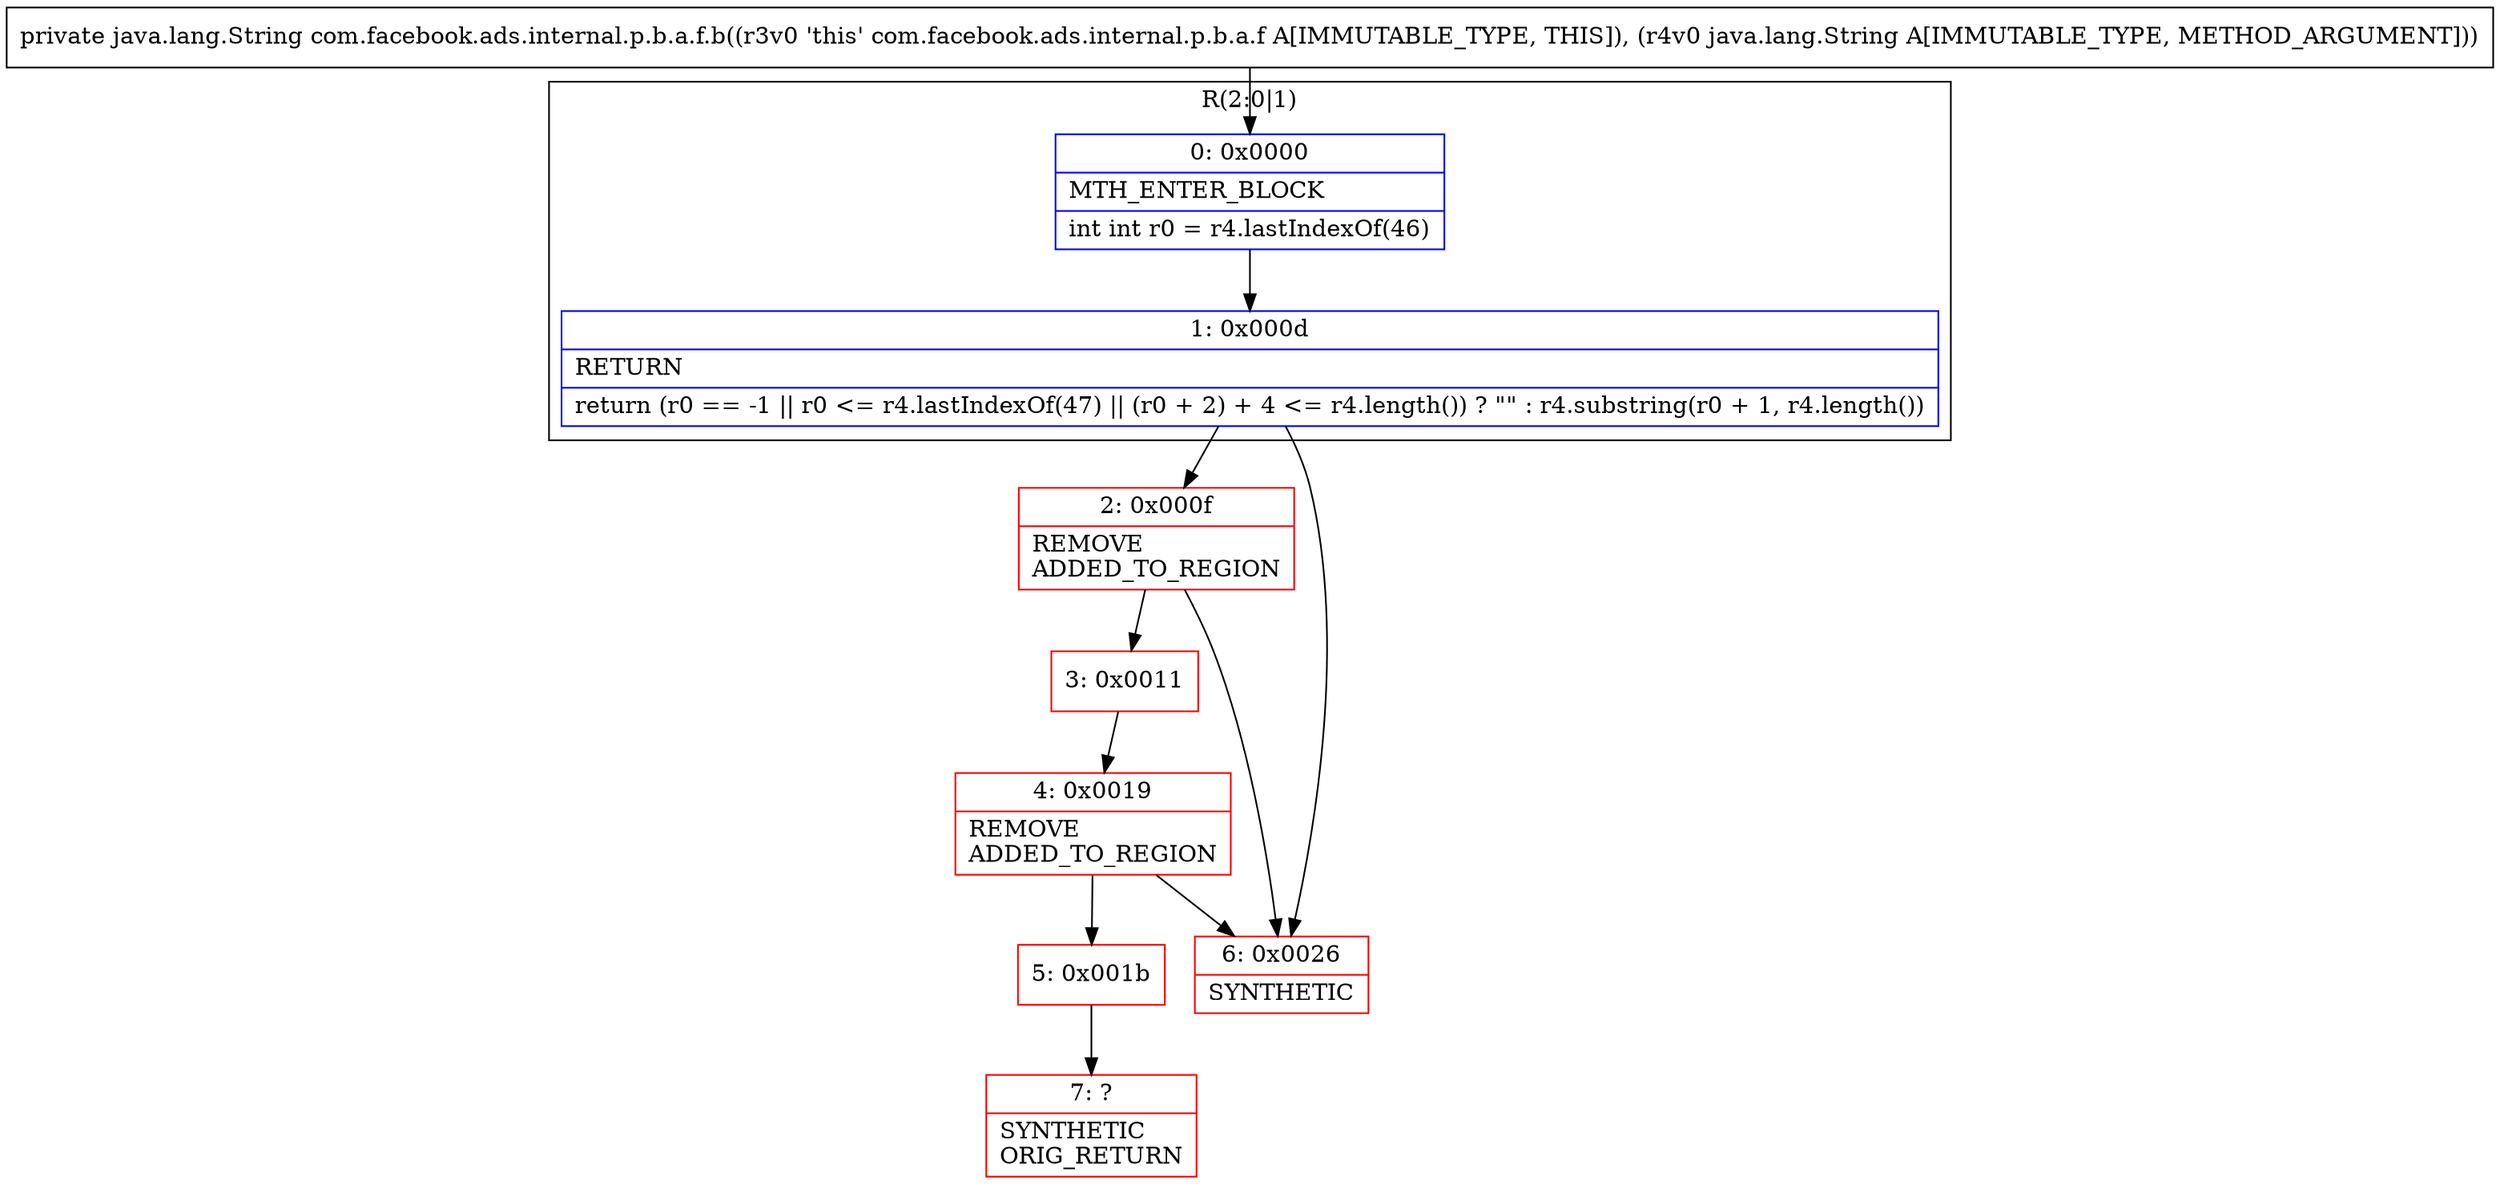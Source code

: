 digraph "CFG forcom.facebook.ads.internal.p.b.a.f.b(Ljava\/lang\/String;)Ljava\/lang\/String;" {
subgraph cluster_Region_330977655 {
label = "R(2:0|1)";
node [shape=record,color=blue];
Node_0 [shape=record,label="{0\:\ 0x0000|MTH_ENTER_BLOCK\l|int int r0 = r4.lastIndexOf(46)\l}"];
Node_1 [shape=record,label="{1\:\ 0x000d|RETURN\l|return (r0 == \-1 \|\| r0 \<= r4.lastIndexOf(47) \|\| (r0 + 2) + 4 \<= r4.length()) ? \"\" : r4.substring(r0 + 1, r4.length())\l}"];
}
Node_2 [shape=record,color=red,label="{2\:\ 0x000f|REMOVE\lADDED_TO_REGION\l}"];
Node_3 [shape=record,color=red,label="{3\:\ 0x0011}"];
Node_4 [shape=record,color=red,label="{4\:\ 0x0019|REMOVE\lADDED_TO_REGION\l}"];
Node_5 [shape=record,color=red,label="{5\:\ 0x001b}"];
Node_6 [shape=record,color=red,label="{6\:\ 0x0026|SYNTHETIC\l}"];
Node_7 [shape=record,color=red,label="{7\:\ ?|SYNTHETIC\lORIG_RETURN\l}"];
MethodNode[shape=record,label="{private java.lang.String com.facebook.ads.internal.p.b.a.f.b((r3v0 'this' com.facebook.ads.internal.p.b.a.f A[IMMUTABLE_TYPE, THIS]), (r4v0 java.lang.String A[IMMUTABLE_TYPE, METHOD_ARGUMENT])) }"];
MethodNode -> Node_0;
Node_0 -> Node_1;
Node_1 -> Node_2;
Node_1 -> Node_6;
Node_2 -> Node_3;
Node_2 -> Node_6;
Node_3 -> Node_4;
Node_4 -> Node_5;
Node_4 -> Node_6;
Node_5 -> Node_7;
}

